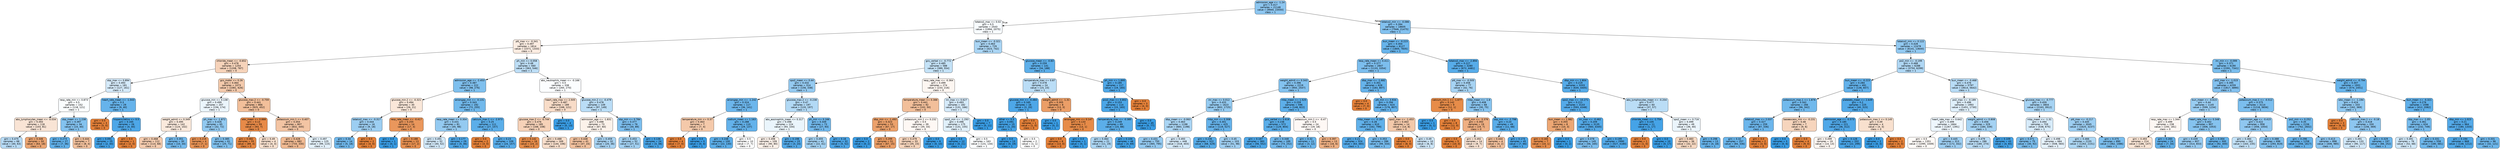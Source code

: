 digraph Tree {
node [shape=box, style="filled, rounded", color="black", fontname="helvetica"] ;
edge [fontname="helvetica"] ;
0 [label="admission_age <= -1.24\ngini = 0.417\nsamples = 21148\nvalue = [9940, 23550]\nclass = 1", fillcolor="#8dc6f0"] ;
1 [label="totalco2_max <= 0.02\ngini = 0.5\nsamples = 2543\nvalue = [1994, 2075]\nclass = 1", fillcolor="#f7fbfe"] ;
0 -> 1 [labeldistance=2.5, labelangle=45, headlabel="True"] ;
2 [label="ptt_max <= -0.341\ngini = 0.497\nsamples = 1814\nvalue = [1571, 1333]\nclass = 0", fillcolor="#fbece1"] ;
1 -> 2 ;
3 [label="chloride_mean <= -0.652\ngini = 0.478\nsamples = 1254\nvalue = [1208, 787]\nclass = 0", fillcolor="#f6d3ba"] ;
2 -> 3 ;
4 [label="sbp_max <= 0.894\ngini = 0.493\nsamples = 181\nvalue = [127, 161]\nclass = 1", fillcolor="#d5eafa"] ;
3 -> 4 ;
5 [label="resp_rate_min <= 0.873\ngini = 0.5\nsamples = 152\nvalue = [118, 121]\nclass = 1", fillcolor="#fafdfe"] ;
4 -> 5 ;
6 [label="abs_lymphocytes_mean <= -0.034\ngini = 0.493\nsamples = 118\nvalue = [103, 81]\nclass = 0", fillcolor="#f9e4d5"] ;
5 -> 6 ;
7 [label="gini = 0.475\nsamples = 68\nvalue = [40, 63]\nclass = 1", fillcolor="#b7dbf6"] ;
6 -> 7 ;
8 [label="gini = 0.346\nsamples = 50\nvalue = [63, 18]\nclass = 0", fillcolor="#eca572"] ;
6 -> 8 ;
9 [label="sbp_mean <= 1.238\ngini = 0.397\nsamples = 34\nvalue = [15, 40]\nclass = 1", fillcolor="#83c2ef"] ;
5 -> 9 ;
10 [label="gini = 0.273\nsamples = 27\nvalue = [7, 36]\nclass = 1", fillcolor="#5fb0ea"] ;
9 -> 10 ;
11 [label="gini = 0.444\nsamples = 7\nvalue = [8, 4]\nclass = 0", fillcolor="#f2c09c"] ;
9 -> 11 ;
12 [label="heart_rate_mean <= -1.043\ngini = 0.3\nsamples = 29\nvalue = [9, 40]\nclass = 1", fillcolor="#66b3eb"] ;
4 -> 12 ;
13 [label="gini = 0.0\nsamples = 3\nvalue = [5, 0]\nclass = 0", fillcolor="#e58139"] ;
12 -> 13 ;
14 [label="hispanic/latino <= 0.5\ngini = 0.165\nsamples = 26\nvalue = [4, 40]\nclass = 1", fillcolor="#4da7e8"] ;
12 -> 14 ;
15 [label="gini = 0.091\nsamples = 25\nvalue = [2, 40]\nclass = 1", fillcolor="#43a2e6"] ;
14 -> 15 ;
16 [label="gini = 0.0\nsamples = 1\nvalue = [2, 0]\nclass = 0", fillcolor="#e58139"] ;
14 -> 16 ;
17 [label="gcs_motor <= 0.26\ngini = 0.464\nsamples = 1073\nvalue = [1081, 626]\nclass = 0", fillcolor="#f4caac"] ;
3 -> 17 ;
18 [label="glucose_min <= 0.138\ngini = 0.499\nsamples = 207\nvalue = [156, 174]\nclass = 1", fillcolor="#ebf5fc"] ;
17 -> 18 ;
19 [label="weight_admit <= 0.349\ngini = 0.495\nsamples = 142\nvalue = [124, 102]\nclass = 0", fillcolor="#fae9dc"] ;
18 -> 19 ;
20 [label="gini = 0.468\nsamples = 112\nvalue = [114, 68]\nclass = 0", fillcolor="#f5ccaf"] ;
19 -> 20 ;
21 [label="gini = 0.351\nsamples = 30\nvalue = [10, 34]\nclass = 1", fillcolor="#73baed"] ;
19 -> 21 ;
22 [label="ph_max <= -1.872\ngini = 0.426\nsamples = 65\nvalue = [32, 72]\nclass = 1", fillcolor="#91c9f1"] ;
18 -> 22 ;
23 [label="gini = 0.219\nsamples = 4\nvalue = [7, 1]\nclass = 0", fillcolor="#e99355"] ;
22 -> 23 ;
24 [label="gini = 0.385\nsamples = 61\nvalue = [25, 71]\nclass = 1", fillcolor="#7fc0ee"] ;
22 -> 24 ;
25 [label="glucose_max.2 <= -0.759\ngini = 0.441\nsamples = 866\nvalue = [925, 452]\nclass = 0", fillcolor="#f2bf9a"] ;
17 -> 25 ;
26 [label="wbc_mean <= 0.888\ngini = 0.13\nsamples = 59\nvalue = [93, 7]\nclass = 0", fillcolor="#e78a48"] ;
25 -> 26 ;
27 [label="gini = 0.082\nsamples = 55\nvalue = [89, 4]\nclass = 0", fillcolor="#e68742"] ;
26 -> 27 ;
28 [label="gini = 0.49\nsamples = 4\nvalue = [4, 3]\nclass = 0", fillcolor="#f8e0ce"] ;
26 -> 28 ;
29 [label="potassium_min.1 <= 0.407\ngini = 0.454\nsamples = 807\nvalue = [832, 445]\nclass = 0", fillcolor="#f3c4a3"] ;
25 -> 29 ;
30 [label="gini = 0.428\nsamples = 682\nvalue = [733, 330]\nclass = 0", fillcolor="#f1ba92"] ;
29 -> 30 ;
31 [label="gini = 0.497\nsamples = 125\nvalue = [99, 115]\nclass = 1", fillcolor="#e3f1fb"] ;
29 -> 31 ;
32 [label="ph_min <= 0.058\ngini = 0.48\nsamples = 560\nvalue = [363, 546]\nclass = 1", fillcolor="#bddef6"] ;
2 -> 32 ;
33 [label="admission_age <= -2.453\ngini = 0.387\nsamples = 222\nvalue = [98, 276]\nclass = 1", fillcolor="#7fc0ee"] ;
32 -> 33 ;
34 [label="glucose_min.2 <= -0.321\ngini = 0.494\nsamples = 30\nvalue = [26, 21]\nclass = 0", fillcolor="#fae7d9"] ;
33 -> 34 ;
35 [label="totalco2_max <= -0.317\ngini = 0.444\nsamples = 16\nvalue = [9, 18]\nclass = 1", fillcolor="#9ccef2"] ;
34 -> 35 ;
36 [label="gini = 0.34\nsamples = 14\nvalue = [5, 18]\nclass = 1", fillcolor="#70b8ec"] ;
35 -> 36 ;
37 [label="gini = 0.0\nsamples = 2\nvalue = [4, 0]\nclass = 0", fillcolor="#e58139"] ;
35 -> 37 ;
38 [label="resp_rate_mean <= -0.417\ngini = 0.255\nsamples = 14\nvalue = [17, 3]\nclass = 0", fillcolor="#ea975c"] ;
34 -> 38 ;
39 [label="gini = 0.0\nsamples = 1\nvalue = [0, 1]\nclass = 1", fillcolor="#399de5"] ;
38 -> 39 ;
40 [label="gini = 0.188\nsamples = 13\nvalue = [17, 2]\nclass = 0", fillcolor="#e89050"] ;
38 -> 40 ;
41 [label="aniongap_min <= -0.131\ngini = 0.343\nsamples = 192\nvalue = [72, 255]\nclass = 1", fillcolor="#71b9ec"] ;
33 -> 41 ;
42 [label="resp_rate_mean <= 0.304\ngini = 0.431\nsamples = 81\nvalue = [45, 98]\nclass = 1", fillcolor="#94caf1"] ;
41 -> 42 ;
43 [label="gini = 0.491\nsamples = 52\nvalue = [40, 52]\nclass = 1", fillcolor="#d1e8f9"] ;
42 -> 43 ;
44 [label="gini = 0.177\nsamples = 29\nvalue = [5, 46]\nclass = 1", fillcolor="#4fa8e8"] ;
42 -> 44 ;
45 [label="calcium_max.1 <= -2.973\ngini = 0.25\nsamples = 111\nvalue = [27, 157]\nclass = 1", fillcolor="#5baee9"] ;
41 -> 45 ;
46 [label="gini = 0.0\nsamples = 2\nvalue = [3, 0]\nclass = 0", fillcolor="#e58139"] ;
45 -> 46 ;
47 [label="gini = 0.23\nsamples = 109\nvalue = [24, 157]\nclass = 1", fillcolor="#57ace9"] ;
45 -> 47 ;
48 [label="abs_neutrophils_mean <= -0.166\ngini = 0.5\nsamples = 338\nvalue = [265, 270]\nclass = 1", fillcolor="#fbfdff"] ;
32 -> 48 ;
49 [label="heart_rate_max <= 2.505\ngini = 0.487\nsamples = 189\nvalue = [168, 121]\nclass = 0", fillcolor="#f8dcc8"] ;
48 -> 49 ;
50 [label="glucose_max.2 <= -0.744\ngini = 0.476\nsamples = 185\nvalue = [168, 108]\nclass = 0", fillcolor="#f6d2b8"] ;
49 -> 50 ;
51 [label="gini = 0.142\nsamples = 16\nvalue = [24, 2]\nclass = 0", fillcolor="#e78c49"] ;
50 -> 51 ;
52 [label="gini = 0.488\nsamples = 169\nvalue = [144, 106]\nclass = 0", fillcolor="#f8decb"] ;
50 -> 52 ;
53 [label="gini = 0.0\nsamples = 4\nvalue = [0, 13]\nclass = 1", fillcolor="#399de5"] ;
49 -> 53 ;
54 [label="glucose_min.2 <= -0.479\ngini = 0.478\nsamples = 149\nvalue = [97, 149]\nclass = 1", fillcolor="#baddf6"] ;
48 -> 54 ;
55 [label="admission_age <= -1.831\ngini = 0.498\nsamples = 73\nvalue = [67, 60]\nclass = 0", fillcolor="#fcf2ea"] ;
54 -> 55 ;
56 [label="gini = 0.448\nsamples = 41\nvalue = [47, 24]\nclass = 0", fillcolor="#f2c19e"] ;
55 -> 56 ;
57 [label="gini = 0.459\nsamples = 32\nvalue = [20, 36]\nclass = 1", fillcolor="#a7d3f3"] ;
55 -> 57 ;
58 [label="sbp_min <= 0.784\ngini = 0.377\nsamples = 76\nvalue = [30, 89]\nclass = 1", fillcolor="#7cbeee"] ;
54 -> 58 ;
59 [label="gini = 0.453\nsamples = 52\nvalue = [27, 51]\nclass = 1", fillcolor="#a2d1f3"] ;
58 -> 59 ;
60 [label="gini = 0.136\nsamples = 24\nvalue = [3, 38]\nclass = 1", fillcolor="#49a5e7"] ;
58 -> 60 ;
61 [label="bun_mean <= -0.321\ngini = 0.463\nsamples = 729\nvalue = [423, 742]\nclass = 1", fillcolor="#aad5f4"] ;
1 -> 61 ;
62 [label="gcs_verbal <= -0.772\ngini = 0.485\nsamples = 588\nvalue = [389, 554]\nclass = 1", fillcolor="#c4e2f7"] ;
61 -> 62 ;
63 [label="spo2_mean <= 0.44\ngini = 0.432\nsamples = 314\nvalue = [156, 338]\nclass = 1", fillcolor="#94caf1"] ;
62 -> 63 ;
64 [label="aniongap_min <= -1.242\ngini = 0.324\nsamples = 117\nvalue = [36, 141]\nclass = 1", fillcolor="#6cb6ec"] ;
63 -> 64 ;
65 [label="temperature_min <= 0.37\ngini = 0.463\nsamples = 7\nvalue = [7, 4]\nclass = 0", fillcolor="#f4c9aa"] ;
64 -> 65 ;
66 [label="gini = 0.0\nsamples = 4\nvalue = [7, 0]\nclass = 0", fillcolor="#e58139"] ;
65 -> 66 ;
67 [label="gini = 0.0\nsamples = 3\nvalue = [0, 4]\nclass = 1", fillcolor="#399de5"] ;
65 -> 67 ;
68 [label="sodium_mean <= 1.163\ngini = 0.288\nsamples = 110\nvalue = [29, 137]\nclass = 1", fillcolor="#63b2eb"] ;
64 -> 68 ;
69 [label="gini = 0.248\nsamples = 100\nvalue = [22, 130]\nclass = 1", fillcolor="#5baee9"] ;
68 -> 69 ;
70 [label="gini = 0.5\nsamples = 10\nvalue = [7, 7]\nclass = 0", fillcolor="#ffffff"] ;
68 -> 70 ;
71 [label="glucose_max.2 <= -0.238\ngini = 0.47\nsamples = 197\nvalue = [120, 197]\nclass = 1", fillcolor="#b2d9f5"] ;
63 -> 71 ;
72 [label="abs_eosinophils_mean <= 0.317\ngini = 0.498\nsamples = 124\nvalue = [93, 104]\nclass = 1", fillcolor="#eaf5fc"] ;
71 -> 72 ;
73 [label="gini = 0.498\nsamples = 109\nvalue = [90, 80]\nclass = 0", fillcolor="#fcf1e9"] ;
72 -> 73 ;
74 [label="gini = 0.198\nsamples = 15\nvalue = [3, 24]\nclass = 1", fillcolor="#52a9e8"] ;
72 -> 74 ;
75 [label="ph_min <= 0.166\ngini = 0.349\nsamples = 73\nvalue = [27, 93]\nclass = 1", fillcolor="#72b9ed"] ;
71 -> 75 ;
76 [label="gini = 0.455\nsamples = 41\nvalue = [22, 41]\nclass = 1", fillcolor="#a3d2f3"] ;
75 -> 76 ;
77 [label="gini = 0.16\nsamples = 32\nvalue = [5, 52]\nclass = 1", fillcolor="#4ca6e8"] ;
75 -> 77 ;
78 [label="resp_rate_max <= -0.364\ngini = 0.499\nsamples = 274\nvalue = [233, 216]\nclass = 0", fillcolor="#fdf6f1"] ;
62 -> 78 ;
79 [label="temperature_mean <= 0.388\ngini = 0.441\nsamples = 92\nvalue = [102, 50]\nclass = 0", fillcolor="#f2bf9a"] ;
78 -> 79 ;
80 [label="dbp_min <= -1.493\ngini = 0.323\nsamples = 53\nvalue = [67, 17]\nclass = 0", fillcolor="#eca16b"] ;
79 -> 80 ;
81 [label="gini = 0.0\nsamples = 2\nvalue = [0, 2]\nclass = 1", fillcolor="#399de5"] ;
80 -> 81 ;
82 [label="gini = 0.299\nsamples = 51\nvalue = [67, 15]\nclass = 0", fillcolor="#eb9d65"] ;
80 -> 82 ;
83 [label="potassium_min.1 <= 0.232\ngini = 0.5\nsamples = 39\nvalue = [35, 33]\nclass = 0", fillcolor="#fef8f4"] ;
79 -> 83 ;
84 [label="gini = 0.479\nsamples = 33\nvalue = [35, 23]\nclass = 0", fillcolor="#f6d4bb"] ;
83 -> 84 ;
85 [label="gini = 0.0\nsamples = 6\nvalue = [0, 10]\nclass = 1", fillcolor="#399de5"] ;
83 -> 85 ;
86 [label="inr_max <= 0.627\ngini = 0.493\nsamples = 182\nvalue = [131, 166]\nclass = 1", fillcolor="#d5eafa"] ;
78 -> 86 ;
87 [label="spo2_min <= -1.293\ngini = 0.496\nsamples = 175\nvalue = [131, 155]\nclass = 1", fillcolor="#e0f0fb"] ;
86 -> 87 ;
88 [label="gini = 0.0\nsamples = 12\nvalue = [0, 21]\nclass = 1", fillcolor="#399de5"] ;
87 -> 88 ;
89 [label="gini = 0.5\nsamples = 163\nvalue = [131, 134]\nclass = 1", fillcolor="#fbfdfe"] ;
87 -> 89 ;
90 [label="gini = 0.0\nsamples = 7\nvalue = [0, 11]\nclass = 1", fillcolor="#399de5"] ;
86 -> 90 ;
91 [label="glucose_mean <= -0.83\ngini = 0.259\nsamples = 141\nvalue = [34, 188]\nclass = 1", fillcolor="#5dafea"] ;
61 -> 91 ;
92 [label="temperature_max <= 0.87\ngini = 0.478\nsamples = 24\nvalue = [15, 23]\nclass = 1", fillcolor="#baddf6"] ;
91 -> 92 ;
93 [label="glucose_min <= -0.484\ngini = 0.165\nsamples = 16\nvalue = [2, 20]\nclass = 1", fillcolor="#4da7e8"] ;
92 -> 93 ;
94 [label="other <= 0.5\ngini = 0.091\nsamples = 15\nvalue = [1, 20]\nclass = 1", fillcolor="#43a2e6"] ;
93 -> 94 ;
95 [label="gini = 0.0\nsamples = 13\nvalue = [0, 19]\nclass = 1", fillcolor="#399de5"] ;
94 -> 95 ;
96 [label="gini = 0.5\nsamples = 2\nvalue = [1, 1]\nclass = 0", fillcolor="#ffffff"] ;
94 -> 96 ;
97 [label="gini = 0.0\nsamples = 1\nvalue = [1, 0]\nclass = 0", fillcolor="#e58139"] ;
93 -> 97 ;
98 [label="weight_admit <= -1.31\ngini = 0.305\nsamples = 8\nvalue = [13, 3]\nclass = 0", fillcolor="#eb9e67"] ;
92 -> 98 ;
99 [label="gini = 0.0\nsamples = 1\nvalue = [0, 2]\nclass = 1", fillcolor="#399de5"] ;
98 -> 99 ;
100 [label="aniongap_min <= 0.147\ngini = 0.133\nsamples = 7\nvalue = [13, 1]\nclass = 0", fillcolor="#e78b48"] ;
98 -> 100 ;
101 [label="gini = 0.0\nsamples = 6\nvalue = [13, 0]\nclass = 0", fillcolor="#e58139"] ;
100 -> 101 ;
102 [label="gini = 0.0\nsamples = 1\nvalue = [0, 1]\nclass = 1", fillcolor="#399de5"] ;
100 -> 102 ;
103 [label="ph_min <= 1.895\ngini = 0.185\nsamples = 117\nvalue = [19, 165]\nclass = 1", fillcolor="#50a8e8"] ;
91 -> 103 ;
104 [label="pco2_max <= 0.802\ngini = 0.153\nsamples = 114\nvalue = [15, 165]\nclass = 1", fillcolor="#4ba6e7"] ;
103 -> 104 ;
105 [label="temperature_max <= -0.385\ngini = 0.249\nsamples = 69\nvalue = [15, 88]\nclass = 1", fillcolor="#5baee9"] ;
104 -> 105 ;
106 [label="gini = 0.464\nsamples = 21\nvalue = [11, 19]\nclass = 1", fillcolor="#acd6f4"] ;
105 -> 106 ;
107 [label="gini = 0.104\nsamples = 48\nvalue = [4, 69]\nclass = 1", fillcolor="#44a3e7"] ;
105 -> 107 ;
108 [label="gini = 0.0\nsamples = 45\nvalue = [0, 77]\nclass = 1", fillcolor="#399de5"] ;
104 -> 108 ;
109 [label="gini = 0.0\nsamples = 3\nvalue = [4, 0]\nclass = 0", fillcolor="#e58139"] ;
103 -> 109 ;
110 [label="totalco2_min <= -0.086\ngini = 0.394\nsamples = 18605\nvalue = [7946, 21475]\nclass = 1", fillcolor="#82c1ef"] ;
0 -> 110 [labeldistance=2.5, labelangle=-45, headlabel="False"] ;
111 [label="bun_mean <= -0.223\ngini = 0.304\nsamples = 6127\nvalue = [1805, 7835]\nclass = 1", fillcolor="#67b4eb"] ;
110 -> 111 ;
112 [label="resp_rate_mean <= 0.411\ngini = 0.377\nsamples = 2847\nvalue = [1133, 3354]\nclass = 1", fillcolor="#7cbeee"] ;
111 -> 112 ;
113 [label="weight_admit <= 0.343\ngini = 0.396\nsamples = 2219\nvalue = [950, 2547]\nclass = 1", fillcolor="#83c2ef"] ;
112 -> 113 ;
114 [label="inr_max <= 0.012\ngini = 0.433\nsamples = 1623\nvalue = [802, 1725]\nclass = 1", fillcolor="#95cbf1"] ;
113 -> 114 ;
115 [label="dbp_mean <= -0.063\ngini = 0.463\nsamples = 1198\nvalue = [683, 1198]\nclass = 1", fillcolor="#aad5f4"] ;
114 -> 115 ;
116 [label="gini = 0.431\nsamples = 750\nvalue = [365, 795]\nclass = 1", fillcolor="#94caf1"] ;
115 -> 116 ;
117 [label="gini = 0.493\nsamples = 448\nvalue = [318, 403]\nclass = 1", fillcolor="#d5eafa"] ;
115 -> 117 ;
118 [label="mbp_min <= 0.308\ngini = 0.301\nsamples = 425\nvalue = [119, 527]\nclass = 1", fillcolor="#66b3eb"] ;
114 -> 118 ;
119 [label="gini = 0.236\nsamples = 322\nvalue = [68, 429]\nclass = 1", fillcolor="#58ade9"] ;
118 -> 119 ;
120 [label="gini = 0.45\nsamples = 103\nvalue = [51, 98]\nclass = 1", fillcolor="#a0d0f3"] ;
118 -> 120 ;
121 [label="mbp_mean <= 1.525\ngini = 0.259\nsamples = 596\nvalue = [148, 822]\nclass = 1", fillcolor="#5dafea"] ;
113 -> 121 ;
122 [label="gcs_verbal <= 0.618\ngini = 0.238\nsamples = 572\nvalue = [129, 804]\nclass = 1", fillcolor="#59ade9"] ;
121 -> 122 ;
123 [label="gini = 0.167\nsamples = 383\nvalue = [56, 552]\nclass = 1", fillcolor="#4da7e8"] ;
122 -> 123 ;
124 [label="gini = 0.348\nsamples = 189\nvalue = [73, 252]\nclass = 1", fillcolor="#72b9ed"] ;
122 -> 124 ;
125 [label="potassium_min.1 <= -0.47\ngini = 0.5\nsamples = 24\nvalue = [19, 18]\nclass = 0", fillcolor="#fef8f5"] ;
121 -> 125 ;
126 [label="gini = 0.32\nsamples = 11\nvalue = [3, 12]\nclass = 1", fillcolor="#6ab6ec"] ;
125 -> 126 ;
127 [label="gini = 0.397\nsamples = 13\nvalue = [16, 6]\nclass = 0", fillcolor="#efb083"] ;
125 -> 127 ;
128 [label="dbp_max <= -1.682\ngini = 0.301\nsamples = 628\nvalue = [183, 807]\nclass = 1", fillcolor="#66b3eb"] ;
112 -> 128 ;
129 [label="gini = 0.0\nsamples = 4\nvalue = [7, 0]\nclass = 0", fillcolor="#e58139"] ;
128 -> 129 ;
130 [label="ptt_min <= 3.934\ngini = 0.294\nsamples = 624\nvalue = [176, 807]\nclass = 1", fillcolor="#64b2eb"] ;
128 -> 130 ;
131 [label="mbp_mean <= -0.187\ngini = 0.28\nsamples = 610\nvalue = [162, 799]\nclass = 1", fillcolor="#61b1ea"] ;
130 -> 131 ;
132 [label="gini = 0.21\nsamples = 324\nvalue = [63, 465]\nclass = 1", fillcolor="#54aae9"] ;
131 -> 132 ;
133 [label="gini = 0.353\nsamples = 286\nvalue = [99, 334]\nclass = 1", fillcolor="#74baed"] ;
131 -> 133 ;
134 [label="spo2_max <= -1.453\ngini = 0.463\nsamples = 14\nvalue = [14, 8]\nclass = 0", fillcolor="#f4c9aa"] ;
130 -> 134 ;
135 [label="gini = 0.0\nsamples = 4\nvalue = [8, 0]\nclass = 0", fillcolor="#e58139"] ;
134 -> 135 ;
136 [label="gini = 0.49\nsamples = 10\nvalue = [6, 8]\nclass = 1", fillcolor="#cee6f8"] ;
134 -> 136 ;
137 [label="totalco2_max <= -2.894\ngini = 0.227\nsamples = 3280\nvalue = [672, 4481]\nclass = 1", fillcolor="#57ace9"] ;
111 -> 137 ;
138 [label="ptt_max <= -0.505\ngini = 0.458\nsamples = 77\nvalue = [42, 76]\nclass = 1", fillcolor="#a6d3f3"] ;
137 -> 138 ;
139 [label="calcium_min.1 <= -1.677\ngini = 0.142\nsamples = 9\nvalue = [12, 1]\nclass = 0", fillcolor="#e78c49"] ;
138 -> 139 ;
140 [label="gini = 0.0\nsamples = 1\nvalue = [0, 1]\nclass = 1", fillcolor="#399de5"] ;
139 -> 140 ;
141 [label="gini = 0.0\nsamples = 8\nvalue = [12, 0]\nclass = 0", fillcolor="#e58139"] ;
139 -> 141 ;
142 [label="mbp_mean <= -1.6\ngini = 0.408\nsamples = 68\nvalue = [30, 75]\nclass = 1", fillcolor="#88c4ef"] ;
138 -> 142 ;
143 [label="spo2_min <= -3.376\ngini = 0.393\nsamples = 19\nvalue = [19, 7]\nclass = 0", fillcolor="#efaf82"] ;
142 -> 143 ;
144 [label="gini = 0.0\nsamples = 5\nvalue = [10, 0]\nclass = 0", fillcolor="#e58139"] ;
143 -> 144 ;
145 [label="gini = 0.492\nsamples = 14\nvalue = [9, 7]\nclass = 0", fillcolor="#f9e3d3"] ;
143 -> 145 ;
146 [label="sbp_min <= -2.798\ngini = 0.24\nsamples = 49\nvalue = [11, 68]\nclass = 1", fillcolor="#59ade9"] ;
142 -> 146 ;
147 [label="gini = 0.444\nsamples = 4\nvalue = [4, 2]\nclass = 0", fillcolor="#f2c09c"] ;
146 -> 147 ;
148 [label="gini = 0.173\nsamples = 45\nvalue = [7, 66]\nclass = 1", fillcolor="#4ea7e8"] ;
146 -> 148 ;
149 [label="dbp_min <= 1.804\ngini = 0.219\nsamples = 3203\nvalue = [630, 4405]\nclass = 1", fillcolor="#55abe9"] ;
137 -> 149 ;
150 [label="spo2_max <= -10.271\ngini = 0.211\nsamples = 3143\nvalue = [593, 4348]\nclass = 1", fillcolor="#54aae9"] ;
149 -> 150 ;
151 [label="bun_mean <= 1.982\ngini = 0.355\nsamples = 8\nvalue = [10, 3]\nclass = 0", fillcolor="#eda774"] ;
150 -> 151 ;
152 [label="gini = 0.165\nsamples = 7\nvalue = [10, 1]\nclass = 0", fillcolor="#e88e4d"] ;
151 -> 152 ;
153 [label="gini = 0.0\nsamples = 1\nvalue = [0, 2]\nclass = 1", fillcolor="#399de5"] ;
151 -> 153 ;
154 [label="inr_max <= -0.462\ngini = 0.209\nsamples = 3135\nvalue = [583, 4345]\nclass = 1", fillcolor="#54aae8"] ;
150 -> 154 ;
155 [label="gini = 0.378\nsamples = 145\nvalue = [56, 165]\nclass = 1", fillcolor="#7cbeee"] ;
154 -> 155 ;
156 [label="gini = 0.199\nsamples = 2990\nvalue = [527, 4180]\nclass = 1", fillcolor="#52a9e8"] ;
154 -> 156 ;
157 [label="abs_lymphocytes_mean <= -0.204\ngini = 0.477\nsamples = 60\nvalue = [37, 57]\nclass = 1", fillcolor="#baddf6"] ;
149 -> 157 ;
158 [label="chloride_mean <= -1.754\ngini = 0.105\nsamples = 11\nvalue = [1, 17]\nclass = 1", fillcolor="#45a3e7"] ;
157 -> 158 ;
159 [label="gini = 0.0\nsamples = 1\nvalue = [1, 0]\nclass = 0", fillcolor="#e58139"] ;
158 -> 159 ;
160 [label="gini = 0.0\nsamples = 10\nvalue = [0, 17]\nclass = 1", fillcolor="#399de5"] ;
158 -> 160 ;
161 [label="spo2_mean <= 0.716\ngini = 0.499\nsamples = 49\nvalue = [36, 40]\nclass = 1", fillcolor="#ebf5fc"] ;
157 -> 161 ;
162 [label="gini = 0.483\nsamples = 36\nvalue = [32, 22]\nclass = 0", fillcolor="#f7d8c1"] ;
161 -> 162 ;
163 [label="gini = 0.298\nsamples = 13\nvalue = [4, 18]\nclass = 1", fillcolor="#65b3eb"] ;
161 -> 163 ;
164 [label="totalco2_min <= 0.122\ngini = 0.428\nsamples = 12478\nvalue = [6141, 13640]\nclass = 1", fillcolor="#92c9f1"] ;
110 -> 164 ;
165 [label="po2_min <= -0.199\ngini = 0.468\nsamples = 6288\nvalue = [3750, 6299]\nclass = 1", fillcolor="#afd7f4"] ;
164 -> 165 ;
166 [label="bun_mean <= -0.223\ngini = 0.284\nsamples = 491\nvalue = [136, 657]\nclass = 1", fillcolor="#62b1ea"] ;
165 -> 166 ;
167 [label="potassium_max.1 <= 1.876\ngini = 0.342\nsamples = 266\nvalue = [96, 342]\nclass = 1", fillcolor="#71b9ec"] ;
166 -> 167 ;
168 [label="totalco2_max <= 2.037\ngini = 0.327\nsamples = 259\nvalue = [87, 336]\nclass = 1", fillcolor="#6cb6ec"] ;
167 -> 168 ;
169 [label="gini = 0.32\nsamples = 257\nvalue = [84, 336]\nclass = 1", fillcolor="#6ab6ec"] ;
168 -> 169 ;
170 [label="gini = 0.0\nsamples = 2\nvalue = [3, 0]\nclass = 0", fillcolor="#e58139"] ;
168 -> 170 ;
171 [label="baseexcess_min <= -0.231\ngini = 0.48\nsamples = 7\nvalue = [9, 6]\nclass = 0", fillcolor="#f6d5bd"] ;
167 -> 171 ;
172 [label="gini = 0.0\nsamples = 3\nvalue = [0, 6]\nclass = 1", fillcolor="#399de5"] ;
171 -> 172 ;
173 [label="gini = 0.0\nsamples = 4\nvalue = [9, 0]\nclass = 0", fillcolor="#e58139"] ;
171 -> 173 ;
174 [label="platelets_mean <= 2.649\ngini = 0.2\nsamples = 225\nvalue = [40, 315]\nclass = 1", fillcolor="#52a9e8"] ;
166 -> 174 ;
175 [label="admission_age <= -0.573\ngini = 0.185\nsamples = 221\nvalue = [36, 312]\nclass = 1", fillcolor="#50a8e8"] ;
174 -> 175 ;
176 [label="gini = 0.499\nsamples = 19\nvalue = [14, 13]\nclass = 0", fillcolor="#fdf6f1"] ;
175 -> 176 ;
177 [label="gini = 0.128\nsamples = 202\nvalue = [22, 299]\nclass = 1", fillcolor="#48a4e7"] ;
175 -> 177 ;
178 [label="potassium_max.1 <= 0.145\ngini = 0.49\nsamples = 4\nvalue = [4, 3]\nclass = 0", fillcolor="#f8e0ce"] ;
174 -> 178 ;
179 [label="gini = 0.0\nsamples = 2\nvalue = [0, 3]\nclass = 1", fillcolor="#399de5"] ;
178 -> 179 ;
180 [label="gini = 0.0\nsamples = 2\nvalue = [4, 0]\nclass = 0", fillcolor="#e58139"] ;
178 -> 180 ;
181 [label="bun_mean <= -0.468\ngini = 0.476\nsamples = 5797\nvalue = [3614, 5642]\nclass = 1", fillcolor="#b8dcf6"] ;
165 -> 181 ;
182 [label="po2_max <= -0.189\ngini = 0.496\nsamples = 1993\nvalue = [1451, 1730]\nclass = 1", fillcolor="#dfeffb"] ;
181 -> 182 ;
183 [label="heart_rate_max <= 0.642\ngini = 0.499\nsamples = 1664\nvalue = [1267, 1391]\nclass = 1", fillcolor="#edf6fd"] ;
182 -> 183 ;
184 [label="gini = 0.5\nsamples = 1351\nvalue = [1095, 1049]\nclass = 0", fillcolor="#fefaf7"] ;
183 -> 184 ;
185 [label="gini = 0.445\nsamples = 313\nvalue = [172, 342]\nclass = 1", fillcolor="#9dcef2"] ;
183 -> 185 ;
186 [label="weight_admit <= 0.808\ngini = 0.456\nsamples = 329\nvalue = [184, 339]\nclass = 1", fillcolor="#a4d2f3"] ;
182 -> 186 ;
187 [label="gini = 0.479\nsamples = 286\nvalue = [180, 274]\nclass = 1", fillcolor="#bbddf6"] ;
186 -> 187 ;
188 [label="gini = 0.109\nsamples = 43\nvalue = [4, 65]\nclass = 1", fillcolor="#45a3e7"] ;
186 -> 188 ;
189 [label="glucose_max <= -0.777\ngini = 0.459\nsamples = 3804\nvalue = [2163, 3912]\nclass = 1", fillcolor="#a6d3f3"] ;
181 -> 189 ;
190 [label="mbp_mean <= -1.31\ngini = 0.494\nsamples = 759\nvalue = [538, 675]\nclass = 1", fillcolor="#d7ebfa"] ;
189 -> 190 ;
191 [label="gini = 0.371\nsamples = 75\nvalue = [30, 92]\nclass = 1", fillcolor="#7abded"] ;
190 -> 191 ;
192 [label="gini = 0.498\nsamples = 684\nvalue = [508, 583]\nclass = 1", fillcolor="#e6f2fc"] ;
190 -> 192 ;
193 [label="ptt_max <= -0.217\ngini = 0.445\nsamples = 3045\nvalue = [1625, 3237]\nclass = 1", fillcolor="#9ccef2"] ;
189 -> 193 ;
194 [label="gini = 0.466\nsamples = 2155\nvalue = [1263, 2151]\nclass = 1", fillcolor="#add7f4"] ;
193 -> 194 ;
195 [label="gini = 0.375\nsamples = 890\nvalue = [362, 1086]\nclass = 1", fillcolor="#7bbeee"] ;
193 -> 195 ;
196 [label="inr_min <= -0.099\ngini = 0.371\nsamples = 6190\nvalue = [2391, 7341]\nclass = 1", fillcolor="#79bded"] ;
164 -> 196 ;
197 [label="po2_max <= -1.015\ngini = 0.395\nsamples = 4259\nvalue = [1817, 4890]\nclass = 1", fillcolor="#83c1ef"] ;
196 -> 197 ;
198 [label="bun_mean <= -0.615\ngini = 0.44\nsamples = 1145\nvalue = [599, 1234]\nclass = 1", fillcolor="#99cdf2"] ;
197 -> 198 ;
199 [label="resp_rate_max <= 1.344\ngini = 0.499\nsamples = 238\nvalue = [193, 181]\nclass = 0", fillcolor="#fdf7f3"] ;
198 -> 199 ;
200 [label="gini = 0.493\nsamples = 214\nvalue = [186, 147]\nclass = 0", fillcolor="#fae5d5"] ;
199 -> 200 ;
201 [label="gini = 0.283\nsamples = 24\nvalue = [7, 34]\nclass = 1", fillcolor="#62b1ea"] ;
199 -> 201 ;
202 [label="heart_rate_max <= 0.348\ngini = 0.402\nsamples = 907\nvalue = [406, 1053]\nclass = 1", fillcolor="#85c3ef"] ;
198 -> 202 ;
203 [label="gini = 0.439\nsamples = 607\nvalue = [314, 653]\nclass = 1", fillcolor="#98ccf2"] ;
202 -> 203 ;
204 [label="gini = 0.304\nsamples = 300\nvalue = [92, 400]\nclass = 1", fillcolor="#67b4eb"] ;
202 -> 204 ;
205 [label="potassium_max.1 <= -0.512\ngini = 0.375\nsamples = 3114\nvalue = [1218, 3656]\nclass = 1", fillcolor="#7bbeee"] ;
197 -> 205 ;
206 [label="admission_age <= -0.415\ngini = 0.422\nsamples = 958\nvalue = [456, 1054]\nclass = 1", fillcolor="#8fc7f0"] ;
205 -> 206 ;
207 [label="gini = 0.484\nsamples = 262\nvalue = [163, 235]\nclass = 1", fillcolor="#c2e1f7"] ;
206 -> 207 ;
208 [label="gini = 0.388\nsamples = 696\nvalue = [293, 819]\nclass = 1", fillcolor="#80c0ee"] ;
206 -> 208 ;
209 [label="po2_min <= 0.252\ngini = 0.35\nsamples = 2156\nvalue = [762, 2602]\nclass = 1", fillcolor="#73baed"] ;
205 -> 209 ;
210 [label="gini = 0.296\nsamples = 1258\nvalue = [356, 1617]\nclass = 1", fillcolor="#65b3eb"] ;
209 -> 210 ;
211 [label="gini = 0.413\nsamples = 898\nvalue = [406, 985]\nclass = 1", fillcolor="#8bc5f0"] ;
209 -> 211 ;
212 [label="weight_admit <= -0.794\ngini = 0.307\nsamples = 1931\nvalue = [574, 2451]\nclass = 1", fillcolor="#67b4eb"] ;
196 -> 212 ;
213 [label="wbc_mean <= -1.194\ngini = 0.424\nsamples = 333\nvalue = [162, 369]\nclass = 1", fillcolor="#90c8f0"] ;
212 -> 213 ;
214 [label="gini = 0.0\nsamples = 3\nvalue = [6, 0]\nclass = 0", fillcolor="#e58139"] ;
213 -> 214 ;
215 [label="calcium_max.1 <= -0.18\ngini = 0.418\nsamples = 330\nvalue = [156, 369]\nclass = 1", fillcolor="#8dc6f0"] ;
213 -> 215 ;
216 [label="gini = 0.491\nsamples = 133\nvalue = [90, 117]\nclass = 1", fillcolor="#d1e8f9"] ;
215 -> 216 ;
217 [label="gini = 0.329\nsamples = 197\nvalue = [66, 252]\nclass = 1", fillcolor="#6db7ec"] ;
215 -> 217 ;
218 [label="bun_mean <= -0.321\ngini = 0.276\nsamples = 1598\nvalue = [412, 2082]\nclass = 1", fillcolor="#60b0ea"] ;
212 -> 218 ;
219 [label="sbp_max <= -1.05\ngini = 0.361\nsamples = 634\nvalue = [232, 749]\nclass = 1", fillcolor="#76bbed"] ;
218 -> 219 ;
220 [label="gini = 0.491\nsamples = 76\nvalue = [52, 68]\nclass = 1", fillcolor="#d0e8f9"] ;
219 -> 220 ;
221 [label="gini = 0.331\nsamples = 558\nvalue = [180, 681]\nclass = 1", fillcolor="#6db7ec"] ;
219 -> 221 ;
222 [label="dbp_min <= 1.023\ngini = 0.21\nsamples = 964\nvalue = [180, 1333]\nclass = 1", fillcolor="#54aae9"] ;
218 -> 222 ;
223 [label="gini = 0.194\nsamples = 868\nvalue = [148, 1212]\nclass = 1", fillcolor="#51a9e8"] ;
222 -> 223 ;
224 [label="gini = 0.331\nsamples = 96\nvalue = [32, 121]\nclass = 1", fillcolor="#6db7ec"] ;
222 -> 224 ;
}